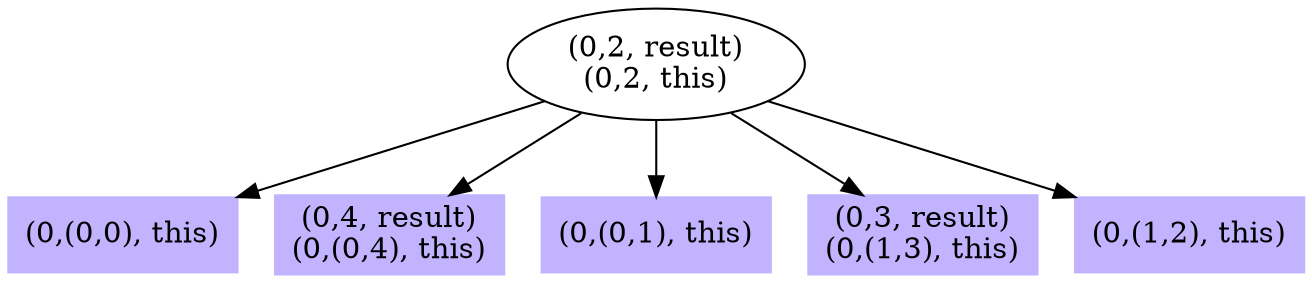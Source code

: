 digraph { 
0 [shape=box,style=filled,color=".7 .3 1.0",label="(0,(0,0), this)"];
1 [shape=box,style=filled,color=".7 .3 1.0",label="(0,4, result)\n(0,(0,4), this)"];
2 [shape=box,style=filled,color=".7 .3 1.0",label="(0,(0,1), this)"];
3 [shape=box,style=filled,color=".7 .3 1.0",label="(0,3, result)\n(0,(1,3), this)"];
4 [shape=box,style=filled,color=".7 .3 1.0",label="(0,(1,2), this)"];
5 [label="(0,2, result)\n(0,2, this)"];
5 -> 0;
5 -> 1;
5 -> 2;
5 -> 3;
5 -> 4;
}